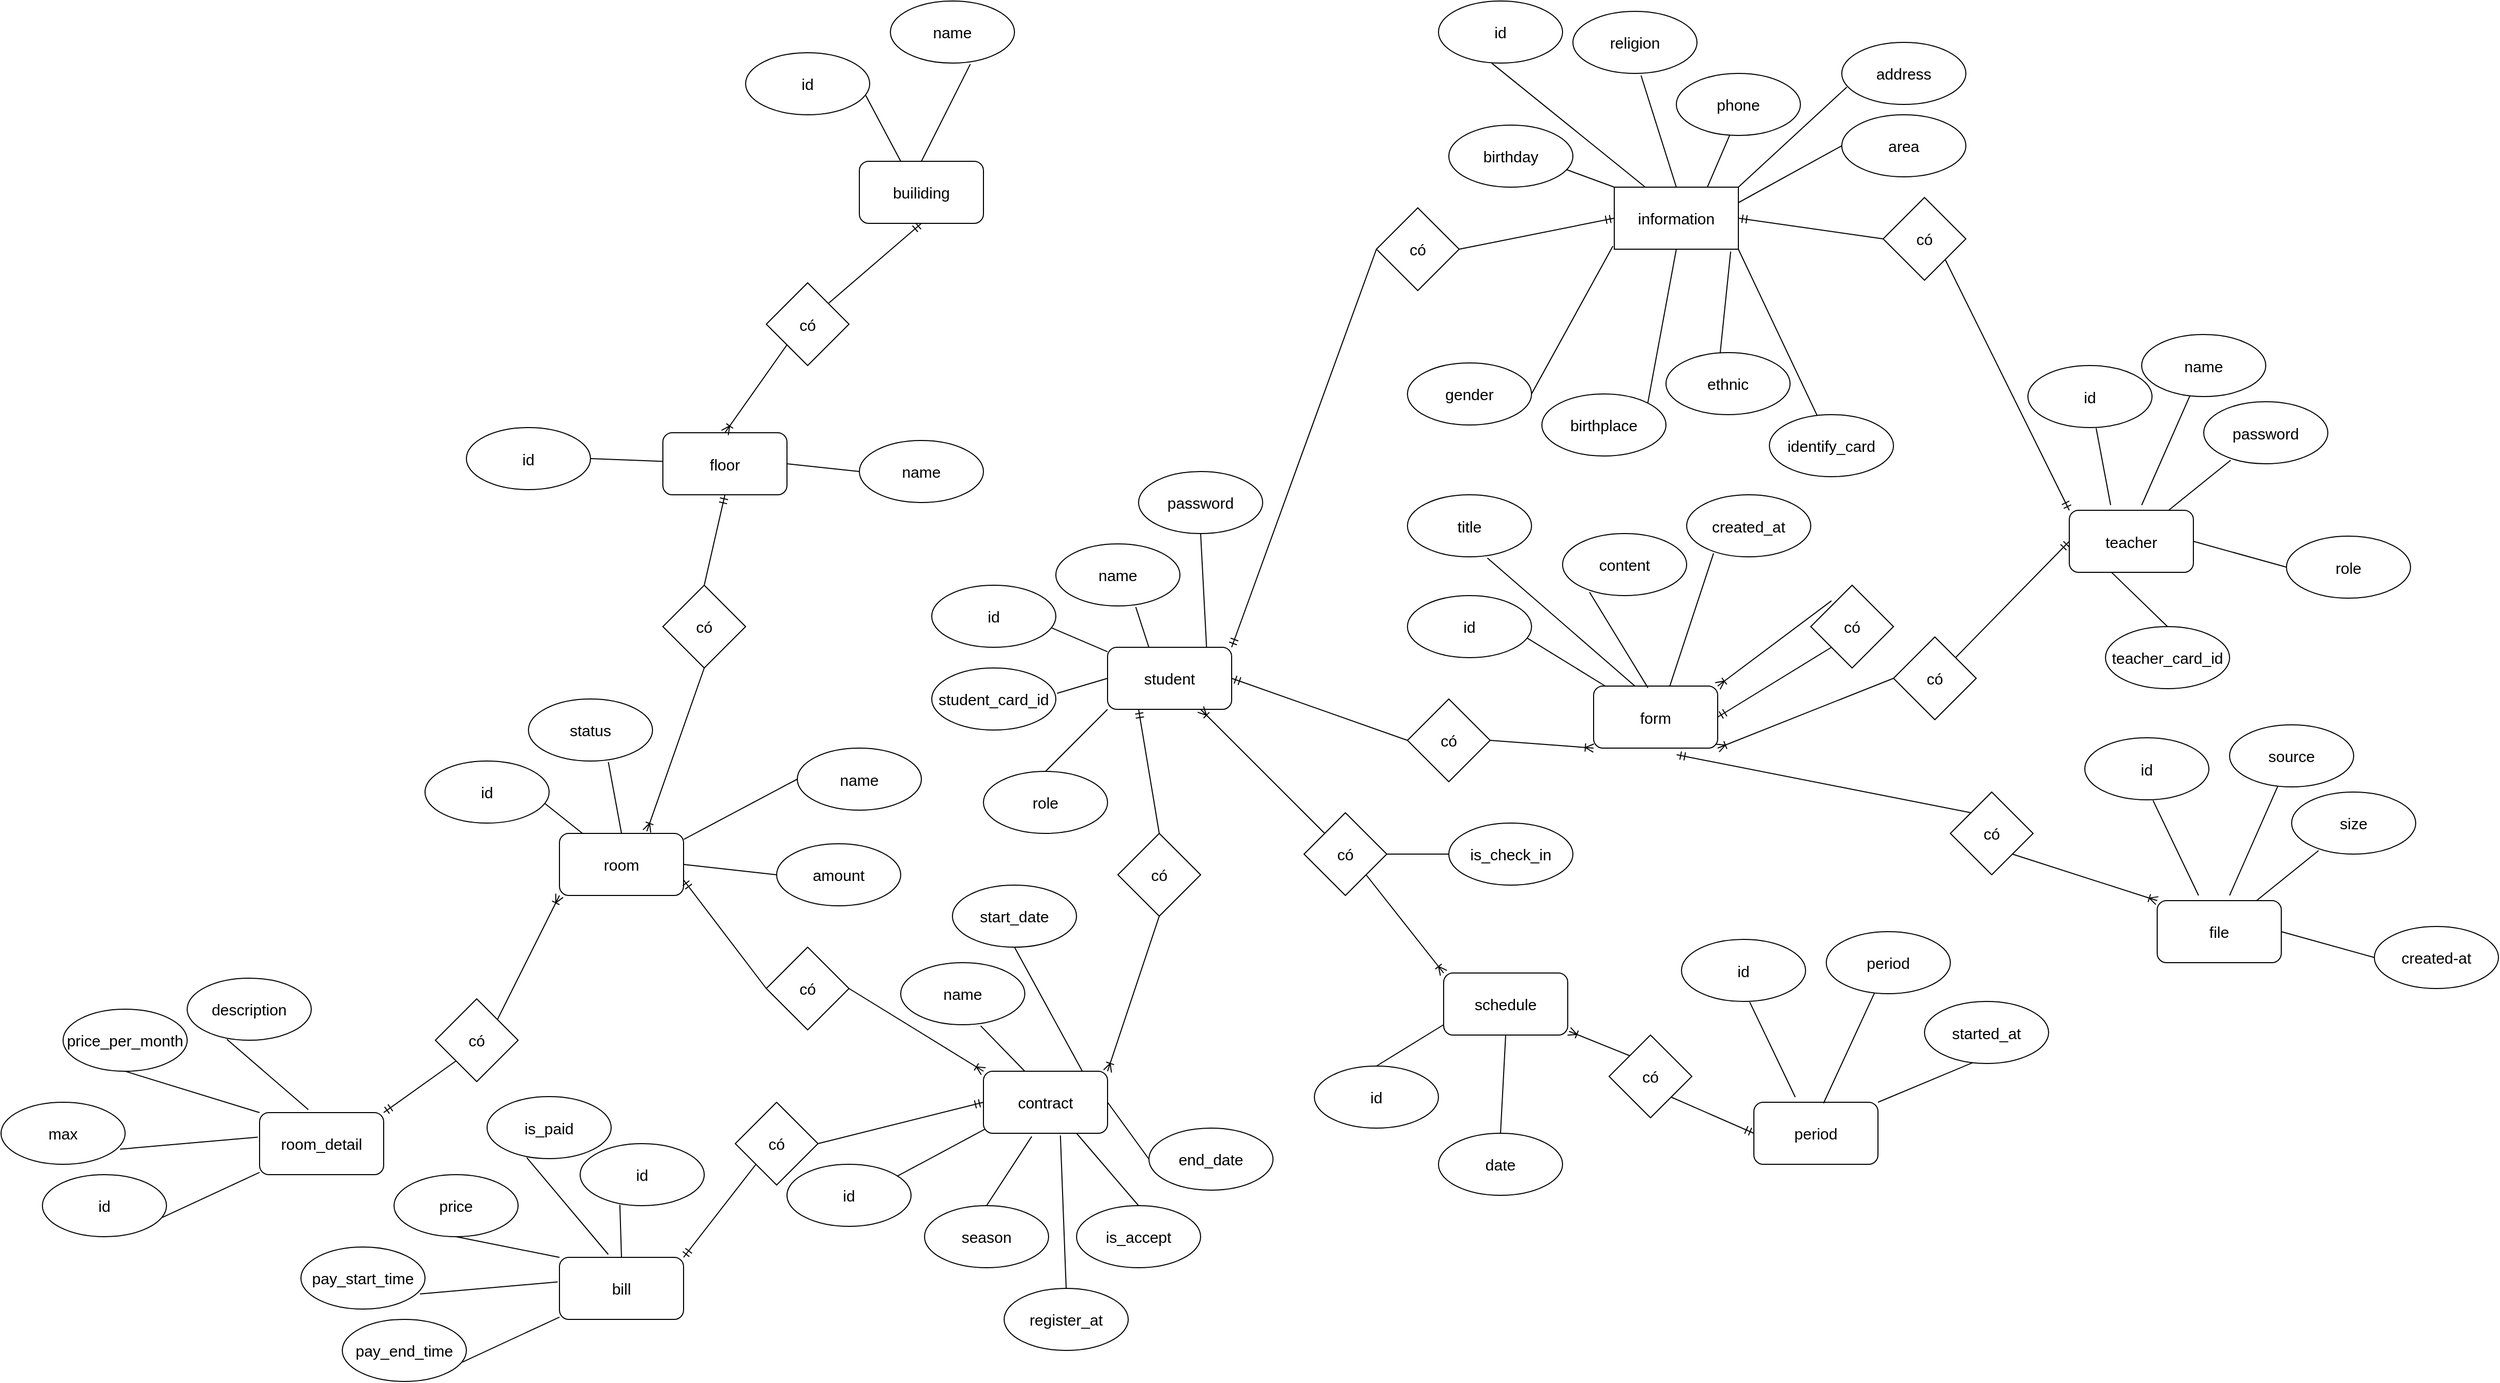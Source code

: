 <mxfile version="20.5.3" type="github">
  <diagram id="K4SE3sof4oe-6UEujn0E" name="Trang-1">
    <mxGraphModel dx="1865" dy="1786" grid="1" gridSize="10" guides="1" tooltips="1" connect="1" arrows="1" fold="1" page="1" pageScale="1" pageWidth="827" pageHeight="1169" math="0" shadow="0">
      <root>
        <mxCell id="0" />
        <mxCell id="1" parent="0" />
        <mxCell id="uzTgU-yGPW_uOpuA6TY6-1" value="student" style="rounded=1;whiteSpace=wrap;html=1;fontSize=15;" parent="1" vertex="1">
          <mxGeometry x="470" y="90" width="120" height="60" as="geometry" />
        </mxCell>
        <mxCell id="uzTgU-yGPW_uOpuA6TY6-2" value="id" style="ellipse;whiteSpace=wrap;html=1;fontSize=15;" parent="1" vertex="1">
          <mxGeometry x="300" y="30" width="120" height="60" as="geometry" />
        </mxCell>
        <mxCell id="uzTgU-yGPW_uOpuA6TY6-3" value="name" style="ellipse;whiteSpace=wrap;html=1;fontSize=15;" parent="1" vertex="1">
          <mxGeometry x="420" y="-10" width="120" height="60" as="geometry" />
        </mxCell>
        <mxCell id="uzTgU-yGPW_uOpuA6TY6-4" value="student_card_id" style="ellipse;whiteSpace=wrap;html=1;fontSize=15;" parent="1" vertex="1">
          <mxGeometry x="300" y="110" width="120" height="60" as="geometry" />
        </mxCell>
        <mxCell id="uzTgU-yGPW_uOpuA6TY6-6" value="password" style="ellipse;whiteSpace=wrap;html=1;fontSize=15;" parent="1" vertex="1">
          <mxGeometry x="500" y="-80" width="120" height="60" as="geometry" />
        </mxCell>
        <mxCell id="uzTgU-yGPW_uOpuA6TY6-8" value="role" style="ellipse;whiteSpace=wrap;html=1;fontSize=15;" parent="1" vertex="1">
          <mxGeometry x="350" y="210" width="120" height="60" as="geometry" />
        </mxCell>
        <mxCell id="uzTgU-yGPW_uOpuA6TY6-9" value="birthday" style="ellipse;whiteSpace=wrap;html=1;fontSize=15;" parent="1" vertex="1">
          <mxGeometry x="800" y="-415" width="120" height="60" as="geometry" />
        </mxCell>
        <mxCell id="uzTgU-yGPW_uOpuA6TY6-10" value="gender" style="ellipse;whiteSpace=wrap;html=1;fontSize=15;" parent="1" vertex="1">
          <mxGeometry x="760" y="-185" width="120" height="60" as="geometry" />
        </mxCell>
        <mxCell id="uzTgU-yGPW_uOpuA6TY6-11" value="ethnic" style="ellipse;whiteSpace=wrap;html=1;fontSize=15;" parent="1" vertex="1">
          <mxGeometry x="1010" y="-195" width="120" height="60" as="geometry" />
        </mxCell>
        <mxCell id="uzTgU-yGPW_uOpuA6TY6-12" value="religion" style="ellipse;whiteSpace=wrap;html=1;fontSize=15;" parent="1" vertex="1">
          <mxGeometry x="920" y="-525" width="120" height="60" as="geometry" />
        </mxCell>
        <mxCell id="uzTgU-yGPW_uOpuA6TY6-13" value="birthplace" style="ellipse;whiteSpace=wrap;html=1;fontSize=15;" parent="1" vertex="1">
          <mxGeometry x="890" y="-155" width="120" height="60" as="geometry" />
        </mxCell>
        <mxCell id="uzTgU-yGPW_uOpuA6TY6-14" value="phone" style="ellipse;whiteSpace=wrap;html=1;fontSize=15;" parent="1" vertex="1">
          <mxGeometry x="1020" y="-465" width="120" height="60" as="geometry" />
        </mxCell>
        <mxCell id="uzTgU-yGPW_uOpuA6TY6-15" value="identify_card" style="ellipse;whiteSpace=wrap;html=1;fontSize=15;" parent="1" vertex="1">
          <mxGeometry x="1110" y="-135" width="120" height="60" as="geometry" />
        </mxCell>
        <mxCell id="uzTgU-yGPW_uOpuA6TY6-16" value="address" style="ellipse;whiteSpace=wrap;html=1;fontSize=15;" parent="1" vertex="1">
          <mxGeometry x="1180" y="-495" width="120" height="60" as="geometry" />
        </mxCell>
        <mxCell id="uzTgU-yGPW_uOpuA6TY6-17" value="area" style="ellipse;whiteSpace=wrap;html=1;fontSize=15;" parent="1" vertex="1">
          <mxGeometry x="1180" y="-425" width="120" height="60" as="geometry" />
        </mxCell>
        <mxCell id="uzTgU-yGPW_uOpuA6TY6-18" value="information" style="whiteSpace=wrap;html=1;fontSize=15;" parent="1" vertex="1">
          <mxGeometry x="960" y="-355" width="120" height="60" as="geometry" />
        </mxCell>
        <mxCell id="uzTgU-yGPW_uOpuA6TY6-19" value="" style="endArrow=none;html=1;rounded=0;fontSize=15;exitX=0;exitY=0;exitDx=0;exitDy=0;entryX=0.948;entryY=0.717;entryDx=0;entryDy=0;entryPerimeter=0;" parent="1" source="uzTgU-yGPW_uOpuA6TY6-18" target="uzTgU-yGPW_uOpuA6TY6-9" edge="1">
          <mxGeometry width="50" height="50" relative="1" as="geometry">
            <mxPoint x="830" y="-385" as="sourcePoint" />
            <mxPoint x="880" y="-435" as="targetPoint" />
          </mxGeometry>
        </mxCell>
        <mxCell id="uzTgU-yGPW_uOpuA6TY6-25" value="" style="endArrow=none;html=1;rounded=0;fontSize=15;entryX=0.549;entryY=1.033;entryDx=0;entryDy=0;entryPerimeter=0;exitX=0.5;exitY=0;exitDx=0;exitDy=0;" parent="1" source="uzTgU-yGPW_uOpuA6TY6-18" target="uzTgU-yGPW_uOpuA6TY6-12" edge="1">
          <mxGeometry width="50" height="50" relative="1" as="geometry">
            <mxPoint x="1040" y="-335" as="sourcePoint" />
            <mxPoint x="1090" y="-385" as="targetPoint" />
          </mxGeometry>
        </mxCell>
        <mxCell id="uzTgU-yGPW_uOpuA6TY6-26" value="" style="endArrow=none;html=1;rounded=0;fontSize=15;entryX=0.429;entryY=1.001;entryDx=0;entryDy=0;entryPerimeter=0;exitX=0.75;exitY=0;exitDx=0;exitDy=0;" parent="1" source="uzTgU-yGPW_uOpuA6TY6-18" target="uzTgU-yGPW_uOpuA6TY6-14" edge="1">
          <mxGeometry width="50" height="50" relative="1" as="geometry">
            <mxPoint x="1000" y="-335" as="sourcePoint" />
            <mxPoint x="985.88" y="-433.02" as="targetPoint" />
          </mxGeometry>
        </mxCell>
        <mxCell id="uzTgU-yGPW_uOpuA6TY6-27" value="" style="endArrow=none;html=1;rounded=0;fontSize=15;entryX=0.041;entryY=0.72;entryDx=0;entryDy=0;entryPerimeter=0;exitX=1;exitY=0;exitDx=0;exitDy=0;" parent="1" source="uzTgU-yGPW_uOpuA6TY6-18" target="uzTgU-yGPW_uOpuA6TY6-16" edge="1">
          <mxGeometry width="50" height="50" relative="1" as="geometry">
            <mxPoint x="1010" y="-325" as="sourcePoint" />
            <mxPoint x="995.88" y="-423.02" as="targetPoint" />
          </mxGeometry>
        </mxCell>
        <mxCell id="uzTgU-yGPW_uOpuA6TY6-28" value="" style="endArrow=none;html=1;rounded=0;fontSize=15;entryX=0;entryY=0.5;entryDx=0;entryDy=0;exitX=1;exitY=0.25;exitDx=0;exitDy=0;" parent="1" source="uzTgU-yGPW_uOpuA6TY6-18" target="uzTgU-yGPW_uOpuA6TY6-17" edge="1">
          <mxGeometry width="50" height="50" relative="1" as="geometry">
            <mxPoint x="1020" y="-315" as="sourcePoint" />
            <mxPoint x="1005.88" y="-413.02" as="targetPoint" />
          </mxGeometry>
        </mxCell>
        <mxCell id="uzTgU-yGPW_uOpuA6TY6-29" value="" style="endArrow=none;html=1;rounded=0;fontSize=15;exitX=1;exitY=1;exitDx=0;exitDy=0;" parent="1" source="uzTgU-yGPW_uOpuA6TY6-18" target="uzTgU-yGPW_uOpuA6TY6-15" edge="1">
          <mxGeometry width="50" height="50" relative="1" as="geometry">
            <mxPoint x="1030" y="-305" as="sourcePoint" />
            <mxPoint x="1015.88" y="-403.02" as="targetPoint" />
          </mxGeometry>
        </mxCell>
        <mxCell id="uzTgU-yGPW_uOpuA6TY6-30" value="" style="endArrow=none;html=1;rounded=0;fontSize=15;entryX=0.437;entryY=0.002;entryDx=0;entryDy=0;entryPerimeter=0;exitX=0.938;exitY=1.039;exitDx=0;exitDy=0;exitPerimeter=0;" parent="1" source="uzTgU-yGPW_uOpuA6TY6-18" target="uzTgU-yGPW_uOpuA6TY6-11" edge="1">
          <mxGeometry width="50" height="50" relative="1" as="geometry">
            <mxPoint x="1040" y="-295" as="sourcePoint" />
            <mxPoint x="1025.88" y="-393.02" as="targetPoint" />
          </mxGeometry>
        </mxCell>
        <mxCell id="uzTgU-yGPW_uOpuA6TY6-31" value="" style="endArrow=none;html=1;rounded=0;fontSize=15;entryX=1;entryY=0;entryDx=0;entryDy=0;exitX=0.5;exitY=1;exitDx=0;exitDy=0;" parent="1" source="uzTgU-yGPW_uOpuA6TY6-18" target="uzTgU-yGPW_uOpuA6TY6-13" edge="1">
          <mxGeometry width="50" height="50" relative="1" as="geometry">
            <mxPoint x="1050" y="-285" as="sourcePoint" />
            <mxPoint x="1035.88" y="-383.02" as="targetPoint" />
          </mxGeometry>
        </mxCell>
        <mxCell id="uzTgU-yGPW_uOpuA6TY6-32" value="" style="endArrow=none;html=1;rounded=0;fontSize=15;entryX=1;entryY=0.5;entryDx=0;entryDy=0;exitX=-0.011;exitY=0.95;exitDx=0;exitDy=0;exitPerimeter=0;" parent="1" source="uzTgU-yGPW_uOpuA6TY6-18" target="uzTgU-yGPW_uOpuA6TY6-10" edge="1">
          <mxGeometry width="50" height="50" relative="1" as="geometry">
            <mxPoint x="1060" y="-275" as="sourcePoint" />
            <mxPoint x="1045.88" y="-373.02" as="targetPoint" />
          </mxGeometry>
        </mxCell>
        <mxCell id="uzTgU-yGPW_uOpuA6TY6-33" value="" style="endArrow=none;html=1;rounded=0;fontSize=15;exitX=0;exitY=1;exitDx=0;exitDy=0;entryX=0.5;entryY=0;entryDx=0;entryDy=0;" parent="1" source="uzTgU-yGPW_uOpuA6TY6-1" target="uzTgU-yGPW_uOpuA6TY6-8" edge="1">
          <mxGeometry width="50" height="50" relative="1" as="geometry">
            <mxPoint x="620" y="70" as="sourcePoint" />
            <mxPoint x="670" y="20" as="targetPoint" />
          </mxGeometry>
        </mxCell>
        <mxCell id="uzTgU-yGPW_uOpuA6TY6-34" value="" style="endArrow=none;html=1;rounded=0;fontSize=15;exitX=0.798;exitY=0.004;exitDx=0;exitDy=0;exitPerimeter=0;entryX=0.5;entryY=1;entryDx=0;entryDy=0;" parent="1" source="uzTgU-yGPW_uOpuA6TY6-1" target="uzTgU-yGPW_uOpuA6TY6-6" edge="1">
          <mxGeometry width="50" height="50" relative="1" as="geometry">
            <mxPoint x="690" y="160" as="sourcePoint" />
            <mxPoint x="750" y="170" as="targetPoint" />
          </mxGeometry>
        </mxCell>
        <mxCell id="uzTgU-yGPW_uOpuA6TY6-35" value="" style="endArrow=none;html=1;rounded=0;fontSize=15;exitX=0.333;exitY=0;exitDx=0;exitDy=0;exitPerimeter=0;entryX=0.644;entryY=1.018;entryDx=0;entryDy=0;entryPerimeter=0;" parent="1" source="uzTgU-yGPW_uOpuA6TY6-1" target="uzTgU-yGPW_uOpuA6TY6-3" edge="1">
          <mxGeometry width="50" height="50" relative="1" as="geometry">
            <mxPoint x="575.76" y="100.24" as="sourcePoint" />
            <mxPoint x="606.04" y="66.58" as="targetPoint" />
          </mxGeometry>
        </mxCell>
        <mxCell id="uzTgU-yGPW_uOpuA6TY6-36" value="" style="endArrow=none;html=1;rounded=0;fontSize=15;entryX=0.968;entryY=0.688;entryDx=0;entryDy=0;entryPerimeter=0;" parent="1" source="uzTgU-yGPW_uOpuA6TY6-1" target="uzTgU-yGPW_uOpuA6TY6-2" edge="1">
          <mxGeometry width="50" height="50" relative="1" as="geometry">
            <mxPoint x="585.76" y="110.24" as="sourcePoint" />
            <mxPoint x="616.04" y="76.58" as="targetPoint" />
          </mxGeometry>
        </mxCell>
        <mxCell id="uzTgU-yGPW_uOpuA6TY6-37" value="" style="endArrow=none;html=1;rounded=0;fontSize=15;exitX=0;exitY=0.5;exitDx=0;exitDy=0;entryX=1.01;entryY=0.409;entryDx=0;entryDy=0;entryPerimeter=0;" parent="1" source="uzTgU-yGPW_uOpuA6TY6-1" target="uzTgU-yGPW_uOpuA6TY6-4" edge="1">
          <mxGeometry width="50" height="50" relative="1" as="geometry">
            <mxPoint x="595.76" y="120.24" as="sourcePoint" />
            <mxPoint x="626.04" y="86.58" as="targetPoint" />
          </mxGeometry>
        </mxCell>
        <mxCell id="uzTgU-yGPW_uOpuA6TY6-50" value="teacher" style="rounded=1;whiteSpace=wrap;html=1;fontSize=15;" parent="1" vertex="1">
          <mxGeometry x="1400" y="-42.5" width="120" height="60" as="geometry" />
        </mxCell>
        <mxCell id="uzTgU-yGPW_uOpuA6TY6-51" value="id" style="ellipse;whiteSpace=wrap;html=1;fontSize=15;" parent="1" vertex="1">
          <mxGeometry x="1360" y="-182.5" width="120" height="60" as="geometry" />
        </mxCell>
        <mxCell id="uzTgU-yGPW_uOpuA6TY6-52" value="name" style="ellipse;whiteSpace=wrap;html=1;fontSize=15;" parent="1" vertex="1">
          <mxGeometry x="1470" y="-212.5" width="120" height="60" as="geometry" />
        </mxCell>
        <mxCell id="uzTgU-yGPW_uOpuA6TY6-53" value="teacher_card_id" style="ellipse;whiteSpace=wrap;html=1;fontSize=15;" parent="1" vertex="1">
          <mxGeometry x="1435" y="70" width="120" height="60" as="geometry" />
        </mxCell>
        <mxCell id="uzTgU-yGPW_uOpuA6TY6-54" value="password" style="ellipse;whiteSpace=wrap;html=1;fontSize=15;" parent="1" vertex="1">
          <mxGeometry x="1530" y="-147.5" width="120" height="60" as="geometry" />
        </mxCell>
        <mxCell id="uzTgU-yGPW_uOpuA6TY6-55" value="role" style="ellipse;whiteSpace=wrap;html=1;fontSize=15;" parent="1" vertex="1">
          <mxGeometry x="1610" y="-17.5" width="120" height="60" as="geometry" />
        </mxCell>
        <mxCell id="uzTgU-yGPW_uOpuA6TY6-56" value="" style="endArrow=none;html=1;rounded=0;fontSize=15;exitX=1;exitY=0.5;exitDx=0;exitDy=0;entryX=0;entryY=0.5;entryDx=0;entryDy=0;" parent="1" source="uzTgU-yGPW_uOpuA6TY6-50" target="uzTgU-yGPW_uOpuA6TY6-55" edge="1">
          <mxGeometry width="50" height="50" relative="1" as="geometry">
            <mxPoint x="1550" y="-62.5" as="sourcePoint" />
            <mxPoint x="1600" y="-112.5" as="targetPoint" />
          </mxGeometry>
        </mxCell>
        <mxCell id="uzTgU-yGPW_uOpuA6TY6-57" value="" style="endArrow=none;html=1;rounded=0;fontSize=15;exitX=0.798;exitY=0.004;exitDx=0;exitDy=0;exitPerimeter=0;entryX=0.217;entryY=0.943;entryDx=0;entryDy=0;entryPerimeter=0;" parent="1" source="uzTgU-yGPW_uOpuA6TY6-50" target="uzTgU-yGPW_uOpuA6TY6-54" edge="1">
          <mxGeometry width="50" height="50" relative="1" as="geometry">
            <mxPoint x="1620" y="27.5" as="sourcePoint" />
            <mxPoint x="1680" y="37.5" as="targetPoint" />
          </mxGeometry>
        </mxCell>
        <mxCell id="uzTgU-yGPW_uOpuA6TY6-58" value="" style="endArrow=none;html=1;rounded=0;fontSize=15;entryX=0.389;entryY=0.986;entryDx=0;entryDy=0;entryPerimeter=0;" parent="1" target="uzTgU-yGPW_uOpuA6TY6-52" edge="1">
          <mxGeometry width="50" height="50" relative="1" as="geometry">
            <mxPoint x="1470" y="-47.5" as="sourcePoint" />
            <mxPoint x="1536.04" y="-65.92" as="targetPoint" />
          </mxGeometry>
        </mxCell>
        <mxCell id="uzTgU-yGPW_uOpuA6TY6-59" value="" style="endArrow=none;html=1;rounded=0;fontSize=15;entryX=0.55;entryY=1.012;entryDx=0;entryDy=0;entryPerimeter=0;" parent="1" target="uzTgU-yGPW_uOpuA6TY6-51" edge="1">
          <mxGeometry width="50" height="50" relative="1" as="geometry">
            <mxPoint x="1440" y="-47.5" as="sourcePoint" />
            <mxPoint x="1546.04" y="-55.92" as="targetPoint" />
          </mxGeometry>
        </mxCell>
        <mxCell id="uzTgU-yGPW_uOpuA6TY6-60" value="" style="endArrow=none;html=1;rounded=0;fontSize=15;exitX=0.342;exitY=1.003;exitDx=0;exitDy=0;entryX=0.5;entryY=0;entryDx=0;entryDy=0;exitPerimeter=0;" parent="1" source="uzTgU-yGPW_uOpuA6TY6-50" target="uzTgU-yGPW_uOpuA6TY6-53" edge="1">
          <mxGeometry width="50" height="50" relative="1" as="geometry">
            <mxPoint x="1525.76" y="-12.26" as="sourcePoint" />
            <mxPoint x="1556.04" y="-45.92" as="targetPoint" />
          </mxGeometry>
        </mxCell>
        <mxCell id="uzTgU-yGPW_uOpuA6TY6-62" value="có" style="rhombus;whiteSpace=wrap;html=1;fontSize=15;" parent="1" vertex="1">
          <mxGeometry x="730" y="-335" width="80" height="80" as="geometry" />
        </mxCell>
        <mxCell id="uzTgU-yGPW_uOpuA6TY6-65" value="" style="endArrow=ERmandOne;html=1;rounded=0;fontSize=15;entryX=1;entryY=0;entryDx=0;entryDy=0;exitX=0;exitY=0.5;exitDx=0;exitDy=0;endFill=0;" parent="1" source="uzTgU-yGPW_uOpuA6TY6-62" target="uzTgU-yGPW_uOpuA6TY6-1" edge="1">
          <mxGeometry width="50" height="50" relative="1" as="geometry">
            <mxPoint x="780" y="100" as="sourcePoint" />
            <mxPoint x="830" y="50" as="targetPoint" />
          </mxGeometry>
        </mxCell>
        <mxCell id="uzTgU-yGPW_uOpuA6TY6-68" value="" style="endArrow=ERmandOne;html=1;rounded=0;fontSize=15;entryX=0;entryY=0.5;entryDx=0;entryDy=0;endFill=0;" parent="1" target="uzTgU-yGPW_uOpuA6TY6-18" edge="1">
          <mxGeometry width="50" height="50" relative="1" as="geometry">
            <mxPoint x="810" y="-295" as="sourcePoint" />
            <mxPoint x="620" y="-260" as="targetPoint" />
          </mxGeometry>
        </mxCell>
        <mxCell id="uzTgU-yGPW_uOpuA6TY6-69" value="có" style="rhombus;whiteSpace=wrap;html=1;fontSize=15;" parent="1" vertex="1">
          <mxGeometry x="1220" y="-345" width="80" height="80" as="geometry" />
        </mxCell>
        <mxCell id="uzTgU-yGPW_uOpuA6TY6-70" value="" style="endArrow=ERmandOne;html=1;rounded=0;fontSize=15;entryX=1;entryY=0.5;entryDx=0;entryDy=0;exitX=0;exitY=0.5;exitDx=0;exitDy=0;endFill=0;" parent="1" source="uzTgU-yGPW_uOpuA6TY6-69" target="uzTgU-yGPW_uOpuA6TY6-18" edge="1">
          <mxGeometry width="50" height="50" relative="1" as="geometry">
            <mxPoint x="820" y="-285" as="sourcePoint" />
            <mxPoint x="970" y="-315" as="targetPoint" />
          </mxGeometry>
        </mxCell>
        <mxCell id="uzTgU-yGPW_uOpuA6TY6-71" value="" style="endArrow=ERmandOne;html=1;rounded=0;fontSize=15;entryX=0;entryY=0;entryDx=0;entryDy=0;exitX=1;exitY=1;exitDx=0;exitDy=0;endFill=0;" parent="1" source="uzTgU-yGPW_uOpuA6TY6-69" target="uzTgU-yGPW_uOpuA6TY6-50" edge="1">
          <mxGeometry width="50" height="50" relative="1" as="geometry">
            <mxPoint x="1210" y="-302.5" as="sourcePoint" />
            <mxPoint x="980" y="92.5" as="targetPoint" />
          </mxGeometry>
        </mxCell>
        <mxCell id="uzTgU-yGPW_uOpuA6TY6-72" value="contract" style="rounded=1;whiteSpace=wrap;html=1;fontSize=15;" parent="1" vertex="1">
          <mxGeometry x="350" y="500" width="120" height="60" as="geometry" />
        </mxCell>
        <mxCell id="uzTgU-yGPW_uOpuA6TY6-73" value="id" style="ellipse;whiteSpace=wrap;html=1;fontSize=15;" parent="1" vertex="1">
          <mxGeometry x="160" y="590" width="120" height="60" as="geometry" />
        </mxCell>
        <mxCell id="uzTgU-yGPW_uOpuA6TY6-74" value="name" style="ellipse;whiteSpace=wrap;html=1;fontSize=15;" parent="1" vertex="1">
          <mxGeometry x="270" y="395" width="120" height="60" as="geometry" />
        </mxCell>
        <mxCell id="uzTgU-yGPW_uOpuA6TY6-76" value="start_date" style="ellipse;whiteSpace=wrap;html=1;fontSize=15;" parent="1" vertex="1">
          <mxGeometry x="320" y="320" width="120" height="60" as="geometry" />
        </mxCell>
        <mxCell id="uzTgU-yGPW_uOpuA6TY6-77" value="end_date" style="ellipse;whiteSpace=wrap;html=1;fontSize=15;" parent="1" vertex="1">
          <mxGeometry x="510" y="555" width="120" height="60" as="geometry" />
        </mxCell>
        <mxCell id="uzTgU-yGPW_uOpuA6TY6-78" value="" style="endArrow=none;html=1;rounded=0;fontSize=15;exitX=1;exitY=0.5;exitDx=0;exitDy=0;entryX=0;entryY=0.5;entryDx=0;entryDy=0;" parent="1" source="uzTgU-yGPW_uOpuA6TY6-72" target="uzTgU-yGPW_uOpuA6TY6-77" edge="1">
          <mxGeometry width="50" height="50" relative="1" as="geometry">
            <mxPoint x="500" y="480" as="sourcePoint" />
            <mxPoint x="550" y="430" as="targetPoint" />
          </mxGeometry>
        </mxCell>
        <mxCell id="uzTgU-yGPW_uOpuA6TY6-79" value="" style="endArrow=none;html=1;rounded=0;fontSize=15;exitX=0.798;exitY=0.004;exitDx=0;exitDy=0;exitPerimeter=0;entryX=0.5;entryY=1;entryDx=0;entryDy=0;" parent="1" source="uzTgU-yGPW_uOpuA6TY6-72" target="uzTgU-yGPW_uOpuA6TY6-76" edge="1">
          <mxGeometry width="50" height="50" relative="1" as="geometry">
            <mxPoint x="570" y="570" as="sourcePoint" />
            <mxPoint x="630" y="580" as="targetPoint" />
          </mxGeometry>
        </mxCell>
        <mxCell id="uzTgU-yGPW_uOpuA6TY6-80" value="" style="endArrow=none;html=1;rounded=0;fontSize=15;exitX=0.333;exitY=0;exitDx=0;exitDy=0;exitPerimeter=0;entryX=0.644;entryY=1.018;entryDx=0;entryDy=0;entryPerimeter=0;" parent="1" source="uzTgU-yGPW_uOpuA6TY6-72" target="uzTgU-yGPW_uOpuA6TY6-74" edge="1">
          <mxGeometry width="50" height="50" relative="1" as="geometry">
            <mxPoint x="455.76" y="510.24" as="sourcePoint" />
            <mxPoint x="486.04" y="476.58" as="targetPoint" />
          </mxGeometry>
        </mxCell>
        <mxCell id="uzTgU-yGPW_uOpuA6TY6-81" value="" style="endArrow=none;html=1;rounded=0;fontSize=15;entryX=0.887;entryY=0.193;entryDx=0;entryDy=0;entryPerimeter=0;exitX=0.009;exitY=0.936;exitDx=0;exitDy=0;exitPerimeter=0;" parent="1" source="uzTgU-yGPW_uOpuA6TY6-72" target="uzTgU-yGPW_uOpuA6TY6-73" edge="1">
          <mxGeometry width="50" height="50" relative="1" as="geometry">
            <mxPoint x="465.76" y="520.24" as="sourcePoint" />
            <mxPoint x="496.04" y="486.58" as="targetPoint" />
          </mxGeometry>
        </mxCell>
        <mxCell id="uzTgU-yGPW_uOpuA6TY6-84" value="id" style="ellipse;whiteSpace=wrap;html=1;fontSize=15;" parent="1" vertex="1">
          <mxGeometry x="790" y="-535" width="120" height="60" as="geometry" />
        </mxCell>
        <mxCell id="uzTgU-yGPW_uOpuA6TY6-85" value="" style="endArrow=none;html=1;rounded=0;fontSize=15;entryX=0.429;entryY=1.001;entryDx=0;entryDy=0;entryPerimeter=0;exitX=0.25;exitY=0;exitDx=0;exitDy=0;" parent="1" source="uzTgU-yGPW_uOpuA6TY6-18" target="uzTgU-yGPW_uOpuA6TY6-84" edge="1">
          <mxGeometry width="50" height="50" relative="1" as="geometry">
            <mxPoint x="1030" y="-210" as="sourcePoint" />
            <mxPoint x="965.88" y="-288.02" as="targetPoint" />
          </mxGeometry>
        </mxCell>
        <mxCell id="uzTgU-yGPW_uOpuA6TY6-86" value="season" style="ellipse;whiteSpace=wrap;html=1;fontSize=15;" parent="1" vertex="1">
          <mxGeometry x="293" y="630" width="120" height="60" as="geometry" />
        </mxCell>
        <mxCell id="uzTgU-yGPW_uOpuA6TY6-87" value="" style="endArrow=none;html=1;rounded=0;fontSize=15;exitX=0.389;exitY=1.051;exitDx=0;exitDy=0;entryX=0.5;entryY=0;entryDx=0;entryDy=0;exitPerimeter=0;" parent="1" source="uzTgU-yGPW_uOpuA6TY6-72" target="uzTgU-yGPW_uOpuA6TY6-86" edge="1">
          <mxGeometry width="50" height="50" relative="1" as="geometry">
            <mxPoint x="250" y="730" as="sourcePoint" />
            <mxPoint x="330" y="630" as="targetPoint" />
          </mxGeometry>
        </mxCell>
        <mxCell id="uzTgU-yGPW_uOpuA6TY6-90" value="is_accept" style="ellipse;whiteSpace=wrap;html=1;fontSize=15;" parent="1" vertex="1">
          <mxGeometry x="440" y="630" width="120" height="60" as="geometry" />
        </mxCell>
        <mxCell id="uzTgU-yGPW_uOpuA6TY6-91" value="" style="endArrow=none;html=1;rounded=0;fontSize=15;exitX=0.75;exitY=1;exitDx=0;exitDy=0;entryX=0.5;entryY=0;entryDx=0;entryDy=0;" parent="1" source="uzTgU-yGPW_uOpuA6TY6-72" target="uzTgU-yGPW_uOpuA6TY6-90" edge="1">
          <mxGeometry width="50" height="50" relative="1" as="geometry">
            <mxPoint x="460" y="585" as="sourcePoint" />
            <mxPoint x="440" y="655" as="targetPoint" />
          </mxGeometry>
        </mxCell>
        <mxCell id="uzTgU-yGPW_uOpuA6TY6-92" value="room" style="rounded=1;whiteSpace=wrap;html=1;fontSize=15;" parent="1" vertex="1">
          <mxGeometry x="-60" y="270" width="120" height="60" as="geometry" />
        </mxCell>
        <mxCell id="uzTgU-yGPW_uOpuA6TY6-93" value="id" style="ellipse;whiteSpace=wrap;html=1;fontSize=15;" parent="1" vertex="1">
          <mxGeometry x="-190" y="200" width="120" height="60" as="geometry" />
        </mxCell>
        <mxCell id="uzTgU-yGPW_uOpuA6TY6-94" value="status" style="ellipse;whiteSpace=wrap;html=1;fontSize=15;" parent="1" vertex="1">
          <mxGeometry x="-90" y="140" width="120" height="60" as="geometry" />
        </mxCell>
        <mxCell id="uzTgU-yGPW_uOpuA6TY6-96" value="name" style="ellipse;whiteSpace=wrap;html=1;fontSize=15;" parent="1" vertex="1">
          <mxGeometry x="170" y="187.5" width="120" height="60" as="geometry" />
        </mxCell>
        <mxCell id="uzTgU-yGPW_uOpuA6TY6-97" value="amount" style="ellipse;whiteSpace=wrap;html=1;fontSize=15;" parent="1" vertex="1">
          <mxGeometry x="150" y="280" width="120" height="60" as="geometry" />
        </mxCell>
        <mxCell id="uzTgU-yGPW_uOpuA6TY6-98" value="" style="endArrow=none;html=1;rounded=0;fontSize=15;exitX=1;exitY=0.5;exitDx=0;exitDy=0;entryX=0;entryY=0.5;entryDx=0;entryDy=0;" parent="1" source="uzTgU-yGPW_uOpuA6TY6-92" target="uzTgU-yGPW_uOpuA6TY6-97" edge="1">
          <mxGeometry width="50" height="50" relative="1" as="geometry">
            <mxPoint x="90" y="250" as="sourcePoint" />
            <mxPoint x="140" y="200" as="targetPoint" />
          </mxGeometry>
        </mxCell>
        <mxCell id="uzTgU-yGPW_uOpuA6TY6-99" value="" style="endArrow=none;html=1;rounded=0;fontSize=15;exitX=1.003;exitY=0.094;exitDx=0;exitDy=0;exitPerimeter=0;entryX=0;entryY=0.5;entryDx=0;entryDy=0;" parent="1" source="uzTgU-yGPW_uOpuA6TY6-92" target="uzTgU-yGPW_uOpuA6TY6-96" edge="1">
          <mxGeometry width="50" height="50" relative="1" as="geometry">
            <mxPoint x="160" y="340" as="sourcePoint" />
            <mxPoint x="220" y="350" as="targetPoint" />
          </mxGeometry>
        </mxCell>
        <mxCell id="uzTgU-yGPW_uOpuA6TY6-100" value="" style="endArrow=none;html=1;rounded=0;fontSize=15;exitX=0.5;exitY=0;exitDx=0;exitDy=0;entryX=0.644;entryY=1.018;entryDx=0;entryDy=0;entryPerimeter=0;" parent="1" source="uzTgU-yGPW_uOpuA6TY6-92" target="uzTgU-yGPW_uOpuA6TY6-94" edge="1">
          <mxGeometry width="50" height="50" relative="1" as="geometry">
            <mxPoint x="45.76" y="280.24" as="sourcePoint" />
            <mxPoint x="76.04" y="246.58" as="targetPoint" />
          </mxGeometry>
        </mxCell>
        <mxCell id="uzTgU-yGPW_uOpuA6TY6-101" value="" style="endArrow=none;html=1;rounded=0;fontSize=15;entryX=0.968;entryY=0.688;entryDx=0;entryDy=0;entryPerimeter=0;" parent="1" source="uzTgU-yGPW_uOpuA6TY6-92" target="uzTgU-yGPW_uOpuA6TY6-93" edge="1">
          <mxGeometry width="50" height="50" relative="1" as="geometry">
            <mxPoint x="55.76" y="290.24" as="sourcePoint" />
            <mxPoint x="86.04" y="256.58" as="targetPoint" />
          </mxGeometry>
        </mxCell>
        <mxCell id="uzTgU-yGPW_uOpuA6TY6-103" value="" style="endArrow=ERmandOne;html=1;rounded=0;fontSize=15;entryX=1;entryY=0.75;entryDx=0;entryDy=0;exitX=0;exitY=0.5;exitDx=0;exitDy=0;endFill=0;fontStyle=1" parent="1" source="uzTgU-yGPW_uOpuA6TY6-143" target="uzTgU-yGPW_uOpuA6TY6-92" edge="1">
          <mxGeometry width="50" height="50" relative="1" as="geometry">
            <mxPoint x="180" y="290" as="sourcePoint" />
            <mxPoint x="300" y="230" as="targetPoint" />
          </mxGeometry>
        </mxCell>
        <mxCell id="uzTgU-yGPW_uOpuA6TY6-108" value="room_detail" style="rounded=1;whiteSpace=wrap;html=1;fontSize=15;" parent="1" vertex="1">
          <mxGeometry x="-350" y="540" width="120" height="60" as="geometry" />
        </mxCell>
        <mxCell id="uzTgU-yGPW_uOpuA6TY6-109" value="id" style="ellipse;whiteSpace=wrap;html=1;fontSize=15;" parent="1" vertex="1">
          <mxGeometry x="-560" y="600" width="120" height="60" as="geometry" />
        </mxCell>
        <mxCell id="uzTgU-yGPW_uOpuA6TY6-110" value="max" style="ellipse;whiteSpace=wrap;html=1;fontSize=15;" parent="1" vertex="1">
          <mxGeometry x="-600" y="530" width="120" height="60" as="geometry" />
        </mxCell>
        <mxCell id="uzTgU-yGPW_uOpuA6TY6-111" value="price_per_month" style="ellipse;whiteSpace=wrap;html=1;fontSize=15;" parent="1" vertex="1">
          <mxGeometry x="-540" y="440" width="120" height="60" as="geometry" />
        </mxCell>
        <mxCell id="uzTgU-yGPW_uOpuA6TY6-112" value="description" style="ellipse;whiteSpace=wrap;html=1;fontSize=15;" parent="1" vertex="1">
          <mxGeometry x="-420" y="410" width="120" height="60" as="geometry" />
        </mxCell>
        <mxCell id="uzTgU-yGPW_uOpuA6TY6-113" value="" style="endArrow=none;html=1;rounded=0;fontSize=15;exitX=0.393;exitY=-0.048;exitDx=0;exitDy=0;entryX=0.32;entryY=0.985;entryDx=0;entryDy=0;exitPerimeter=0;entryPerimeter=0;" parent="1" source="uzTgU-yGPW_uOpuA6TY6-108" target="uzTgU-yGPW_uOpuA6TY6-112" edge="1">
          <mxGeometry width="50" height="50" relative="1" as="geometry">
            <mxPoint x="-200" y="520" as="sourcePoint" />
            <mxPoint x="-150" y="470" as="targetPoint" />
          </mxGeometry>
        </mxCell>
        <mxCell id="uzTgU-yGPW_uOpuA6TY6-114" value="" style="endArrow=none;html=1;rounded=0;fontSize=15;exitX=0;exitY=0;exitDx=0;exitDy=0;entryX=0.5;entryY=1;entryDx=0;entryDy=0;" parent="1" source="uzTgU-yGPW_uOpuA6TY6-108" target="uzTgU-yGPW_uOpuA6TY6-111" edge="1">
          <mxGeometry width="50" height="50" relative="1" as="geometry">
            <mxPoint x="-130" y="610" as="sourcePoint" />
            <mxPoint x="-70" y="620" as="targetPoint" />
          </mxGeometry>
        </mxCell>
        <mxCell id="uzTgU-yGPW_uOpuA6TY6-115" value="" style="endArrow=none;html=1;rounded=0;fontSize=15;exitX=-0.014;exitY=0.396;exitDx=0;exitDy=0;exitPerimeter=0;entryX=0.959;entryY=0.756;entryDx=0;entryDy=0;entryPerimeter=0;" parent="1" source="uzTgU-yGPW_uOpuA6TY6-108" target="uzTgU-yGPW_uOpuA6TY6-110" edge="1">
          <mxGeometry width="50" height="50" relative="1" as="geometry">
            <mxPoint x="-244.24" y="550.24" as="sourcePoint" />
            <mxPoint x="-213.96" y="516.58" as="targetPoint" />
          </mxGeometry>
        </mxCell>
        <mxCell id="uzTgU-yGPW_uOpuA6TY6-116" value="" style="endArrow=none;html=1;rounded=0;fontSize=15;entryX=0.968;entryY=0.688;entryDx=0;entryDy=0;entryPerimeter=0;" parent="1" source="uzTgU-yGPW_uOpuA6TY6-108" target="uzTgU-yGPW_uOpuA6TY6-109" edge="1">
          <mxGeometry width="50" height="50" relative="1" as="geometry">
            <mxPoint x="-234.24" y="560.24" as="sourcePoint" />
            <mxPoint x="-203.96" y="526.58" as="targetPoint" />
          </mxGeometry>
        </mxCell>
        <mxCell id="uzTgU-yGPW_uOpuA6TY6-117" value="" style="endArrow=ERmandOne;html=1;rounded=0;fontSize=15;entryX=1;entryY=0;entryDx=0;entryDy=0;endFill=0;exitX=0;exitY=1;exitDx=0;exitDy=0;" parent="1" source="uzTgU-yGPW_uOpuA6TY6-118" target="uzTgU-yGPW_uOpuA6TY6-108" edge="1">
          <mxGeometry width="50" height="50" relative="1" as="geometry">
            <mxPoint x="-140" y="540" as="sourcePoint" />
            <mxPoint x="50" y="550" as="targetPoint" />
          </mxGeometry>
        </mxCell>
        <mxCell id="uzTgU-yGPW_uOpuA6TY6-118" value="có" style="rhombus;whiteSpace=wrap;html=1;fontSize=15;" parent="1" vertex="1">
          <mxGeometry x="-180" y="430" width="80" height="80" as="geometry" />
        </mxCell>
        <mxCell id="uzTgU-yGPW_uOpuA6TY6-120" value="" style="endArrow=ERoneToMany;html=1;rounded=0;fontSize=15;entryX=0;entryY=1;entryDx=0;entryDy=0;endFill=0;exitX=1;exitY=0;exitDx=0;exitDy=0;" parent="1" source="uzTgU-yGPW_uOpuA6TY6-118" target="uzTgU-yGPW_uOpuA6TY6-92" edge="1">
          <mxGeometry width="50" height="50" relative="1" as="geometry">
            <mxPoint x="-170.0" y="410.0" as="sourcePoint" />
            <mxPoint x="-250" y="460.0" as="targetPoint" />
          </mxGeometry>
        </mxCell>
        <mxCell id="uzTgU-yGPW_uOpuA6TY6-122" value="floor" style="rounded=1;whiteSpace=wrap;html=1;fontSize=15;" parent="1" vertex="1">
          <mxGeometry x="40" y="-117.5" width="120" height="60" as="geometry" />
        </mxCell>
        <mxCell id="uzTgU-yGPW_uOpuA6TY6-123" value="id" style="ellipse;whiteSpace=wrap;html=1;fontSize=15;" parent="1" vertex="1">
          <mxGeometry x="-150" y="-122.5" width="120" height="60" as="geometry" />
        </mxCell>
        <mxCell id="uzTgU-yGPW_uOpuA6TY6-124" value="name" style="ellipse;whiteSpace=wrap;html=1;fontSize=15;" parent="1" vertex="1">
          <mxGeometry x="230" y="-110" width="120" height="60" as="geometry" />
        </mxCell>
        <mxCell id="uzTgU-yGPW_uOpuA6TY6-129" value="" style="endArrow=none;html=1;rounded=0;fontSize=15;exitX=1;exitY=0.5;exitDx=0;exitDy=0;entryX=0;entryY=0.5;entryDx=0;entryDy=0;" parent="1" source="uzTgU-yGPW_uOpuA6TY6-122" target="uzTgU-yGPW_uOpuA6TY6-124" edge="1">
          <mxGeometry width="50" height="50" relative="1" as="geometry">
            <mxPoint x="115.76" y="-167.26" as="sourcePoint" />
            <mxPoint x="146.04" y="-200.92" as="targetPoint" />
          </mxGeometry>
        </mxCell>
        <mxCell id="uzTgU-yGPW_uOpuA6TY6-130" value="" style="endArrow=none;html=1;rounded=0;fontSize=15;entryX=1;entryY=0.5;entryDx=0;entryDy=0;" parent="1" source="uzTgU-yGPW_uOpuA6TY6-122" target="uzTgU-yGPW_uOpuA6TY6-123" edge="1">
          <mxGeometry width="50" height="50" relative="1" as="geometry">
            <mxPoint x="125.76" y="-157.26" as="sourcePoint" />
            <mxPoint x="156.04" y="-190.92" as="targetPoint" />
          </mxGeometry>
        </mxCell>
        <mxCell id="uzTgU-yGPW_uOpuA6TY6-131" value="" style="endArrow=ERmandOne;html=1;rounded=0;fontSize=15;entryX=0.5;entryY=1;entryDx=0;entryDy=0;exitX=0.5;exitY=0;exitDx=0;exitDy=0;endFill=0;" parent="1" source="uzTgU-yGPW_uOpuA6TY6-132" target="uzTgU-yGPW_uOpuA6TY6-122" edge="1">
          <mxGeometry width="50" height="50" relative="1" as="geometry">
            <mxPoint x="250.0" y="-157.5" as="sourcePoint" />
            <mxPoint x="370" y="-217.5" as="targetPoint" />
          </mxGeometry>
        </mxCell>
        <mxCell id="uzTgU-yGPW_uOpuA6TY6-132" value="có" style="rhombus;whiteSpace=wrap;html=1;fontSize=15;" parent="1" vertex="1">
          <mxGeometry x="40" y="30" width="80" height="80" as="geometry" />
        </mxCell>
        <mxCell id="uzTgU-yGPW_uOpuA6TY6-133" value="" style="endArrow=ERoneToMany;html=1;rounded=0;fontSize=15;entryX=0.704;entryY=-0.035;entryDx=0;entryDy=0;endFill=0;exitX=0.5;exitY=1;exitDx=0;exitDy=0;entryPerimeter=0;" parent="1" source="uzTgU-yGPW_uOpuA6TY6-132" target="uzTgU-yGPW_uOpuA6TY6-92" edge="1">
          <mxGeometry width="50" height="50" relative="1" as="geometry">
            <mxPoint x="-110" y="460" as="sourcePoint" />
            <mxPoint x="-50.0" y="340.0" as="targetPoint" />
          </mxGeometry>
        </mxCell>
        <mxCell id="uzTgU-yGPW_uOpuA6TY6-135" value="builiding" style="rounded=1;whiteSpace=wrap;html=1;fontSize=15;" parent="1" vertex="1">
          <mxGeometry x="230" y="-380" width="120" height="60" as="geometry" />
        </mxCell>
        <mxCell id="uzTgU-yGPW_uOpuA6TY6-136" value="id" style="ellipse;whiteSpace=wrap;html=1;fontSize=15;" parent="1" vertex="1">
          <mxGeometry x="120" y="-485" width="120" height="60" as="geometry" />
        </mxCell>
        <mxCell id="uzTgU-yGPW_uOpuA6TY6-137" value="name" style="ellipse;whiteSpace=wrap;html=1;fontSize=15;" parent="1" vertex="1">
          <mxGeometry x="260" y="-535" width="120" height="60" as="geometry" />
        </mxCell>
        <mxCell id="uzTgU-yGPW_uOpuA6TY6-138" value="" style="endArrow=none;html=1;rounded=0;fontSize=15;exitX=0.5;exitY=0;exitDx=0;exitDy=0;entryX=0.644;entryY=1.018;entryDx=0;entryDy=0;entryPerimeter=0;" parent="1" source="uzTgU-yGPW_uOpuA6TY6-135" target="uzTgU-yGPW_uOpuA6TY6-137" edge="1">
          <mxGeometry width="50" height="50" relative="1" as="geometry">
            <mxPoint x="545.76" y="-384.76" as="sourcePoint" />
            <mxPoint x="576.04" y="-418.42" as="targetPoint" />
          </mxGeometry>
        </mxCell>
        <mxCell id="uzTgU-yGPW_uOpuA6TY6-139" value="" style="endArrow=none;html=1;rounded=0;fontSize=15;entryX=0.968;entryY=0.688;entryDx=0;entryDy=0;entryPerimeter=0;" parent="1" target="uzTgU-yGPW_uOpuA6TY6-136" edge="1">
          <mxGeometry width="50" height="50" relative="1" as="geometry">
            <mxPoint x="270" y="-380" as="sourcePoint" />
            <mxPoint x="586.04" y="-408.42" as="targetPoint" />
          </mxGeometry>
        </mxCell>
        <mxCell id="uzTgU-yGPW_uOpuA6TY6-140" value="" style="endArrow=ERmandOne;html=1;rounded=0;fontSize=15;entryX=0.5;entryY=1;entryDx=0;entryDy=0;exitX=1;exitY=0;exitDx=0;exitDy=0;endFill=0;" parent="1" source="uzTgU-yGPW_uOpuA6TY6-141" target="uzTgU-yGPW_uOpuA6TY6-135" edge="1">
          <mxGeometry width="50" height="50" relative="1" as="geometry">
            <mxPoint x="680.0" y="-375.0" as="sourcePoint" />
            <mxPoint x="800" y="-435" as="targetPoint" />
          </mxGeometry>
        </mxCell>
        <mxCell id="uzTgU-yGPW_uOpuA6TY6-141" value="có" style="rhombus;whiteSpace=wrap;html=1;fontSize=15;" parent="1" vertex="1">
          <mxGeometry x="140" y="-262.5" width="80" height="80" as="geometry" />
        </mxCell>
        <mxCell id="uzTgU-yGPW_uOpuA6TY6-142" value="" style="endArrow=ERoneToMany;html=1;rounded=0;fontSize=15;endFill=0;exitX=0;exitY=1;exitDx=0;exitDy=0;entryX=0.5;entryY=0;entryDx=0;entryDy=0;" parent="1" source="uzTgU-yGPW_uOpuA6TY6-141" target="uzTgU-yGPW_uOpuA6TY6-122" edge="1">
          <mxGeometry width="50" height="50" relative="1" as="geometry">
            <mxPoint x="610" y="-125.0" as="sourcePoint" />
            <mxPoint x="387.4" y="-182.5" as="targetPoint" />
          </mxGeometry>
        </mxCell>
        <mxCell id="uzTgU-yGPW_uOpuA6TY6-143" value="có" style="rhombus;whiteSpace=wrap;html=1;fontSize=15;" parent="1" vertex="1">
          <mxGeometry x="140" y="380" width="80" height="80" as="geometry" />
        </mxCell>
        <mxCell id="uzTgU-yGPW_uOpuA6TY6-144" value="" style="endArrow=ERoneToMany;html=1;rounded=0;fontSize=15;entryX=0;entryY=0;entryDx=0;entryDy=0;endFill=0;exitX=1;exitY=0.5;exitDx=0;exitDy=0;" parent="1" source="uzTgU-yGPW_uOpuA6TY6-143" target="uzTgU-yGPW_uOpuA6TY6-72" edge="1">
          <mxGeometry width="50" height="50" relative="1" as="geometry">
            <mxPoint x="-110" y="460" as="sourcePoint" />
            <mxPoint x="-50" y="340" as="targetPoint" />
          </mxGeometry>
        </mxCell>
        <mxCell id="uzTgU-yGPW_uOpuA6TY6-145" value="có" style="rhombus;whiteSpace=wrap;html=1;fontSize=15;" parent="1" vertex="1">
          <mxGeometry x="480" y="270" width="80" height="80" as="geometry" />
        </mxCell>
        <mxCell id="uzTgU-yGPW_uOpuA6TY6-147" value="" style="endArrow=ERmandOne;html=1;rounded=0;fontSize=15;entryX=0.25;entryY=1;entryDx=0;entryDy=0;exitX=0.5;exitY=0;exitDx=0;exitDy=0;endFill=0;" parent="1" source="uzTgU-yGPW_uOpuA6TY6-145" target="uzTgU-yGPW_uOpuA6TY6-1" edge="1">
          <mxGeometry width="50" height="50" relative="1" as="geometry">
            <mxPoint x="720" y="120" as="sourcePoint" />
            <mxPoint x="600" y="145" as="targetPoint" />
          </mxGeometry>
        </mxCell>
        <mxCell id="uzTgU-yGPW_uOpuA6TY6-149" value="" style="endArrow=ERoneToMany;html=1;rounded=0;fontSize=15;entryX=1;entryY=0;entryDx=0;entryDy=0;endFill=0;exitX=0.5;exitY=1;exitDx=0;exitDy=0;" parent="1" source="uzTgU-yGPW_uOpuA6TY6-145" target="uzTgU-yGPW_uOpuA6TY6-72" edge="1">
          <mxGeometry width="50" height="50" relative="1" as="geometry">
            <mxPoint x="230" y="430" as="sourcePoint" />
            <mxPoint x="360" y="510" as="targetPoint" />
          </mxGeometry>
        </mxCell>
        <mxCell id="uzTgU-yGPW_uOpuA6TY6-150" value="bill" style="rounded=1;whiteSpace=wrap;html=1;fontSize=15;" parent="1" vertex="1">
          <mxGeometry x="-60" y="680" width="120" height="60" as="geometry" />
        </mxCell>
        <mxCell id="uzTgU-yGPW_uOpuA6TY6-151" value="pay_end_time" style="ellipse;whiteSpace=wrap;html=1;fontSize=15;" parent="1" vertex="1">
          <mxGeometry x="-270" y="740" width="120" height="60" as="geometry" />
        </mxCell>
        <mxCell id="uzTgU-yGPW_uOpuA6TY6-152" value="pay_start_time" style="ellipse;whiteSpace=wrap;html=1;fontSize=15;" parent="1" vertex="1">
          <mxGeometry x="-310" y="670" width="120" height="60" as="geometry" />
        </mxCell>
        <mxCell id="uzTgU-yGPW_uOpuA6TY6-153" value="price" style="ellipse;whiteSpace=wrap;html=1;fontSize=15;" parent="1" vertex="1">
          <mxGeometry x="-220" y="600" width="120" height="60" as="geometry" />
        </mxCell>
        <mxCell id="uzTgU-yGPW_uOpuA6TY6-154" value="is_paid" style="ellipse;whiteSpace=wrap;html=1;fontSize=15;" parent="1" vertex="1">
          <mxGeometry x="-130" y="524.5" width="120" height="60" as="geometry" />
        </mxCell>
        <mxCell id="uzTgU-yGPW_uOpuA6TY6-155" value="" style="endArrow=none;html=1;rounded=0;fontSize=15;exitX=0.393;exitY=-0.048;exitDx=0;exitDy=0;entryX=0.32;entryY=0.985;entryDx=0;entryDy=0;exitPerimeter=0;entryPerimeter=0;" parent="1" source="uzTgU-yGPW_uOpuA6TY6-150" target="uzTgU-yGPW_uOpuA6TY6-154" edge="1">
          <mxGeometry width="50" height="50" relative="1" as="geometry">
            <mxPoint x="90" y="660" as="sourcePoint" />
            <mxPoint x="140" y="610" as="targetPoint" />
          </mxGeometry>
        </mxCell>
        <mxCell id="uzTgU-yGPW_uOpuA6TY6-156" value="" style="endArrow=none;html=1;rounded=0;fontSize=15;exitX=0;exitY=0;exitDx=0;exitDy=0;entryX=0.5;entryY=1;entryDx=0;entryDy=0;" parent="1" source="uzTgU-yGPW_uOpuA6TY6-150" target="uzTgU-yGPW_uOpuA6TY6-153" edge="1">
          <mxGeometry width="50" height="50" relative="1" as="geometry">
            <mxPoint x="160" y="750" as="sourcePoint" />
            <mxPoint x="220" y="760" as="targetPoint" />
          </mxGeometry>
        </mxCell>
        <mxCell id="uzTgU-yGPW_uOpuA6TY6-157" value="" style="endArrow=none;html=1;rounded=0;fontSize=15;exitX=-0.014;exitY=0.396;exitDx=0;exitDy=0;exitPerimeter=0;entryX=0.959;entryY=0.756;entryDx=0;entryDy=0;entryPerimeter=0;" parent="1" source="uzTgU-yGPW_uOpuA6TY6-150" target="uzTgU-yGPW_uOpuA6TY6-152" edge="1">
          <mxGeometry width="50" height="50" relative="1" as="geometry">
            <mxPoint x="45.76" y="690.24" as="sourcePoint" />
            <mxPoint x="76.04" y="656.58" as="targetPoint" />
          </mxGeometry>
        </mxCell>
        <mxCell id="uzTgU-yGPW_uOpuA6TY6-158" value="" style="endArrow=none;html=1;rounded=0;fontSize=15;entryX=0.968;entryY=0.688;entryDx=0;entryDy=0;entryPerimeter=0;" parent="1" source="uzTgU-yGPW_uOpuA6TY6-150" target="uzTgU-yGPW_uOpuA6TY6-151" edge="1">
          <mxGeometry width="50" height="50" relative="1" as="geometry">
            <mxPoint x="55.76" y="700.24" as="sourcePoint" />
            <mxPoint x="86.04" y="666.58" as="targetPoint" />
          </mxGeometry>
        </mxCell>
        <mxCell id="uzTgU-yGPW_uOpuA6TY6-159" value="" style="endArrow=ERmandOne;html=1;rounded=0;fontSize=15;entryX=1;entryY=0;entryDx=0;entryDy=0;endFill=0;exitX=0;exitY=1;exitDx=0;exitDy=0;" parent="1" source="uzTgU-yGPW_uOpuA6TY6-160" target="uzTgU-yGPW_uOpuA6TY6-150" edge="1">
          <mxGeometry width="50" height="50" relative="1" as="geometry">
            <mxPoint x="150" y="680" as="sourcePoint" />
            <mxPoint x="340" y="690" as="targetPoint" />
          </mxGeometry>
        </mxCell>
        <mxCell id="uzTgU-yGPW_uOpuA6TY6-160" value="có" style="rhombus;whiteSpace=wrap;html=1;fontSize=15;" parent="1" vertex="1">
          <mxGeometry x="110" y="530" width="80" height="80" as="geometry" />
        </mxCell>
        <mxCell id="uzTgU-yGPW_uOpuA6TY6-161" value="" style="endArrow=ERmandOne;html=1;rounded=0;fontSize=15;entryX=0;entryY=0.5;entryDx=0;entryDy=0;endFill=0;exitX=1;exitY=0.5;exitDx=0;exitDy=0;" parent="1" source="uzTgU-yGPW_uOpuA6TY6-160" target="uzTgU-yGPW_uOpuA6TY6-72" edge="1">
          <mxGeometry width="50" height="50" relative="1" as="geometry">
            <mxPoint x="140.0" y="600" as="sourcePoint" />
            <mxPoint x="70.0" y="690" as="targetPoint" />
          </mxGeometry>
        </mxCell>
        <mxCell id="uzTgU-yGPW_uOpuA6TY6-162" value="id" style="ellipse;whiteSpace=wrap;html=1;fontSize=15;" parent="1" vertex="1">
          <mxGeometry x="-40" y="570" width="120" height="60" as="geometry" />
        </mxCell>
        <mxCell id="uzTgU-yGPW_uOpuA6TY6-163" value="" style="endArrow=none;html=1;rounded=0;fontSize=15;exitX=0.5;exitY=0;exitDx=0;exitDy=0;entryX=0.32;entryY=0.985;entryDx=0;entryDy=0;entryPerimeter=0;" parent="1" source="uzTgU-yGPW_uOpuA6TY6-150" target="uzTgU-yGPW_uOpuA6TY6-162" edge="1">
          <mxGeometry width="50" height="50" relative="1" as="geometry">
            <mxPoint x="97.16" y="670.0" as="sourcePoint" />
            <mxPoint x="250" y="602.88" as="targetPoint" />
          </mxGeometry>
        </mxCell>
        <mxCell id="uzTgU-yGPW_uOpuA6TY6-165" value="form" style="rounded=1;whiteSpace=wrap;html=1;fontSize=15;" parent="1" vertex="1">
          <mxGeometry x="940" y="127.5" width="120" height="60" as="geometry" />
        </mxCell>
        <mxCell id="uzTgU-yGPW_uOpuA6TY6-166" value="id" style="ellipse;whiteSpace=wrap;html=1;fontSize=15;" parent="1" vertex="1">
          <mxGeometry x="760" y="40" width="120" height="60" as="geometry" />
        </mxCell>
        <mxCell id="uzTgU-yGPW_uOpuA6TY6-167" value="title" style="ellipse;whiteSpace=wrap;html=1;fontSize=15;" parent="1" vertex="1">
          <mxGeometry x="760" y="-57.5" width="120" height="60" as="geometry" />
        </mxCell>
        <mxCell id="uzTgU-yGPW_uOpuA6TY6-169" value="content" style="ellipse;whiteSpace=wrap;html=1;fontSize=15;" parent="1" vertex="1">
          <mxGeometry x="910" y="-20" width="120" height="60" as="geometry" />
        </mxCell>
        <mxCell id="uzTgU-yGPW_uOpuA6TY6-172" value="" style="endArrow=none;html=1;rounded=0;fontSize=15;entryX=0.217;entryY=0.943;entryDx=0;entryDy=0;entryPerimeter=0;exitX=0.438;exitY=0.028;exitDx=0;exitDy=0;exitPerimeter=0;" parent="1" source="uzTgU-yGPW_uOpuA6TY6-165" target="uzTgU-yGPW_uOpuA6TY6-169" edge="1">
          <mxGeometry width="50" height="50" relative="1" as="geometry">
            <mxPoint x="1000" y="122.5" as="sourcePoint" />
            <mxPoint x="1220" y="207.5" as="targetPoint" />
          </mxGeometry>
        </mxCell>
        <mxCell id="uzTgU-yGPW_uOpuA6TY6-173" value="" style="endArrow=none;html=1;rounded=0;fontSize=15;exitX=0.333;exitY=0;exitDx=0;exitDy=0;exitPerimeter=0;entryX=0.644;entryY=1.018;entryDx=0;entryDy=0;entryPerimeter=0;" parent="1" source="uzTgU-yGPW_uOpuA6TY6-165" target="uzTgU-yGPW_uOpuA6TY6-167" edge="1">
          <mxGeometry width="50" height="50" relative="1" as="geometry">
            <mxPoint x="1045.76" y="137.74" as="sourcePoint" />
            <mxPoint x="1076.04" y="104.08" as="targetPoint" />
          </mxGeometry>
        </mxCell>
        <mxCell id="uzTgU-yGPW_uOpuA6TY6-174" value="" style="endArrow=none;html=1;rounded=0;fontSize=15;entryX=0.968;entryY=0.688;entryDx=0;entryDy=0;entryPerimeter=0;" parent="1" source="uzTgU-yGPW_uOpuA6TY6-165" target="uzTgU-yGPW_uOpuA6TY6-166" edge="1">
          <mxGeometry width="50" height="50" relative="1" as="geometry">
            <mxPoint x="1055.76" y="147.74" as="sourcePoint" />
            <mxPoint x="1086.04" y="114.08" as="targetPoint" />
          </mxGeometry>
        </mxCell>
        <mxCell id="uzTgU-yGPW_uOpuA6TY6-176" value="register_at" style="ellipse;whiteSpace=wrap;html=1;fontSize=15;" parent="1" vertex="1">
          <mxGeometry x="370" y="710" width="120" height="60" as="geometry" />
        </mxCell>
        <mxCell id="uzTgU-yGPW_uOpuA6TY6-177" value="" style="endArrow=none;html=1;rounded=0;fontSize=15;exitX=0.62;exitY=1.036;exitDx=0;exitDy=0;entryX=0.5;entryY=0;entryDx=0;entryDy=0;exitPerimeter=0;" parent="1" source="uzTgU-yGPW_uOpuA6TY6-72" target="uzTgU-yGPW_uOpuA6TY6-176" edge="1">
          <mxGeometry width="50" height="50" relative="1" as="geometry">
            <mxPoint x="493.68" y="620.0" as="sourcePoint" />
            <mxPoint x="427" y="686.94" as="targetPoint" />
          </mxGeometry>
        </mxCell>
        <mxCell id="uzTgU-yGPW_uOpuA6TY6-178" value="có" style="rhombus;whiteSpace=wrap;html=1;fontSize=15;" parent="1" vertex="1">
          <mxGeometry x="760" y="140" width="80" height="80" as="geometry" />
        </mxCell>
        <mxCell id="uzTgU-yGPW_uOpuA6TY6-181" value="" style="endArrow=ERmandOne;html=1;rounded=0;fontSize=15;entryX=1;entryY=0.5;entryDx=0;entryDy=0;exitX=0;exitY=0.5;exitDx=0;exitDy=0;endFill=0;" parent="1" source="uzTgU-yGPW_uOpuA6TY6-178" target="uzTgU-yGPW_uOpuA6TY6-1" edge="1">
          <mxGeometry width="50" height="50" relative="1" as="geometry">
            <mxPoint x="760" y="340" as="sourcePoint" />
            <mxPoint x="600" y="145" as="targetPoint" />
          </mxGeometry>
        </mxCell>
        <mxCell id="uzTgU-yGPW_uOpuA6TY6-183" value="" style="endArrow=ERoneToMany;html=1;rounded=0;fontSize=15;entryX=0;entryY=1;entryDx=0;entryDy=0;endFill=0;exitX=1;exitY=0.5;exitDx=0;exitDy=0;" parent="1" source="uzTgU-yGPW_uOpuA6TY6-178" target="uzTgU-yGPW_uOpuA6TY6-165" edge="1">
          <mxGeometry width="50" height="50" relative="1" as="geometry">
            <mxPoint x="890" y="342.5" as="sourcePoint" />
            <mxPoint x="940" y="192.5" as="targetPoint" />
          </mxGeometry>
        </mxCell>
        <mxCell id="uzTgU-yGPW_uOpuA6TY6-185" value="có" style="rhombus;whiteSpace=wrap;html=1;fontSize=15;" parent="1" vertex="1">
          <mxGeometry x="1230" y="80" width="80" height="80" as="geometry" />
        </mxCell>
        <mxCell id="uzTgU-yGPW_uOpuA6TY6-186" value="" style="endArrow=ERoneToMany;html=1;rounded=0;fontSize=15;entryX=1;entryY=1;entryDx=0;entryDy=0;endFill=0;exitX=0;exitY=0.5;exitDx=0;exitDy=0;" parent="1" source="uzTgU-yGPW_uOpuA6TY6-185" target="uzTgU-yGPW_uOpuA6TY6-165" edge="1">
          <mxGeometry width="50" height="50" relative="1" as="geometry">
            <mxPoint x="1266" y="367.5" as="sourcePoint" />
            <mxPoint x="1316" y="212.5" as="targetPoint" />
          </mxGeometry>
        </mxCell>
        <mxCell id="uzTgU-yGPW_uOpuA6TY6-187" value="" style="endArrow=ERmandOne;html=1;rounded=0;fontSize=15;entryX=0;entryY=0.5;entryDx=0;entryDy=0;exitX=1;exitY=0;exitDx=0;exitDy=0;endFill=0;" parent="1" source="uzTgU-yGPW_uOpuA6TY6-185" target="uzTgU-yGPW_uOpuA6TY6-50" edge="1">
          <mxGeometry width="50" height="50" relative="1" as="geometry">
            <mxPoint x="1310" y="-27.5" as="sourcePoint" />
            <mxPoint x="1100" y="67.5" as="targetPoint" />
          </mxGeometry>
        </mxCell>
        <mxCell id="uzTgU-yGPW_uOpuA6TY6-188" value="có" style="rhombus;whiteSpace=wrap;html=1;fontSize=15;" parent="1" vertex="1">
          <mxGeometry x="1150" y="30" width="80" height="80" as="geometry" />
        </mxCell>
        <mxCell id="uzTgU-yGPW_uOpuA6TY6-189" value="" style="endArrow=ERoneToMany;html=1;rounded=0;fontSize=15;endFill=0;exitX=0.25;exitY=0.188;exitDx=0;exitDy=0;entryX=1;entryY=0;entryDx=0;entryDy=0;exitPerimeter=0;" parent="1" source="uzTgU-yGPW_uOpuA6TY6-188" target="uzTgU-yGPW_uOpuA6TY6-165" edge="1">
          <mxGeometry width="50" height="50" relative="1" as="geometry">
            <mxPoint x="1140" y="112.5" as="sourcePoint" />
            <mxPoint x="1200" y="177.5" as="targetPoint" />
          </mxGeometry>
        </mxCell>
        <mxCell id="uzTgU-yGPW_uOpuA6TY6-190" value="" style="endArrow=ERmandOne;html=1;rounded=0;fontSize=15;entryX=1;entryY=0.5;entryDx=0;entryDy=0;exitX=0;exitY=1;exitDx=0;exitDy=0;endFill=0;" parent="1" source="uzTgU-yGPW_uOpuA6TY6-188" target="uzTgU-yGPW_uOpuA6TY6-165" edge="1">
          <mxGeometry width="50" height="50" relative="1" as="geometry">
            <mxPoint x="1487.36" y="310.3" as="sourcePoint" />
            <mxPoint x="1230" y="317.5" as="targetPoint" />
          </mxGeometry>
        </mxCell>
        <mxCell id="uzTgU-yGPW_uOpuA6TY6-191" value="created_at" style="ellipse;whiteSpace=wrap;html=1;fontSize=15;" parent="1" vertex="1">
          <mxGeometry x="1030" y="-57.5" width="120" height="60" as="geometry" />
        </mxCell>
        <mxCell id="uzTgU-yGPW_uOpuA6TY6-192" value="" style="endArrow=none;html=1;rounded=0;fontSize=15;entryX=0.217;entryY=0.943;entryDx=0;entryDy=0;entryPerimeter=0;exitX=0.613;exitY=0.007;exitDx=0;exitDy=0;exitPerimeter=0;" parent="1" source="uzTgU-yGPW_uOpuA6TY6-165" target="uzTgU-yGPW_uOpuA6TY6-191" edge="1">
          <mxGeometry width="50" height="50" relative="1" as="geometry">
            <mxPoint x="1020" y="122.5" as="sourcePoint" />
            <mxPoint x="1340" y="182.5" as="targetPoint" />
          </mxGeometry>
        </mxCell>
        <mxCell id="uzTgU-yGPW_uOpuA6TY6-193" value="file" style="rounded=1;whiteSpace=wrap;html=1;fontSize=15;" parent="1" vertex="1">
          <mxGeometry x="1485" y="335" width="120" height="60" as="geometry" />
        </mxCell>
        <mxCell id="uzTgU-yGPW_uOpuA6TY6-194" value="id" style="ellipse;whiteSpace=wrap;html=1;fontSize=15;" parent="1" vertex="1">
          <mxGeometry x="1415" y="177.5" width="120" height="60" as="geometry" />
        </mxCell>
        <mxCell id="uzTgU-yGPW_uOpuA6TY6-195" value="source" style="ellipse;whiteSpace=wrap;html=1;fontSize=15;" parent="1" vertex="1">
          <mxGeometry x="1555" y="165" width="120" height="60" as="geometry" />
        </mxCell>
        <mxCell id="uzTgU-yGPW_uOpuA6TY6-197" value="size" style="ellipse;whiteSpace=wrap;html=1;fontSize=15;" parent="1" vertex="1">
          <mxGeometry x="1615" y="230" width="120" height="60" as="geometry" />
        </mxCell>
        <mxCell id="uzTgU-yGPW_uOpuA6TY6-198" value="created-at" style="ellipse;whiteSpace=wrap;html=1;fontSize=15;" parent="1" vertex="1">
          <mxGeometry x="1695" y="360" width="120" height="60" as="geometry" />
        </mxCell>
        <mxCell id="uzTgU-yGPW_uOpuA6TY6-199" value="" style="endArrow=none;html=1;rounded=0;fontSize=15;exitX=1;exitY=0.5;exitDx=0;exitDy=0;entryX=0;entryY=0.5;entryDx=0;entryDy=0;" parent="1" source="uzTgU-yGPW_uOpuA6TY6-193" target="uzTgU-yGPW_uOpuA6TY6-198" edge="1">
          <mxGeometry width="50" height="50" relative="1" as="geometry">
            <mxPoint x="1635" y="315" as="sourcePoint" />
            <mxPoint x="1685" y="265" as="targetPoint" />
          </mxGeometry>
        </mxCell>
        <mxCell id="uzTgU-yGPW_uOpuA6TY6-200" value="" style="endArrow=none;html=1;rounded=0;fontSize=15;exitX=0.798;exitY=0.004;exitDx=0;exitDy=0;exitPerimeter=0;entryX=0.217;entryY=0.943;entryDx=0;entryDy=0;entryPerimeter=0;" parent="1" source="uzTgU-yGPW_uOpuA6TY6-193" target="uzTgU-yGPW_uOpuA6TY6-197" edge="1">
          <mxGeometry width="50" height="50" relative="1" as="geometry">
            <mxPoint x="1705" y="405" as="sourcePoint" />
            <mxPoint x="1765" y="415" as="targetPoint" />
          </mxGeometry>
        </mxCell>
        <mxCell id="uzTgU-yGPW_uOpuA6TY6-201" value="" style="endArrow=none;html=1;rounded=0;fontSize=15;entryX=0.389;entryY=0.986;entryDx=0;entryDy=0;entryPerimeter=0;" parent="1" target="uzTgU-yGPW_uOpuA6TY6-195" edge="1">
          <mxGeometry width="50" height="50" relative="1" as="geometry">
            <mxPoint x="1555" y="330" as="sourcePoint" />
            <mxPoint x="1621.04" y="311.58" as="targetPoint" />
          </mxGeometry>
        </mxCell>
        <mxCell id="uzTgU-yGPW_uOpuA6TY6-202" value="" style="endArrow=none;html=1;rounded=0;fontSize=15;entryX=0.55;entryY=1.012;entryDx=0;entryDy=0;entryPerimeter=0;" parent="1" target="uzTgU-yGPW_uOpuA6TY6-194" edge="1">
          <mxGeometry width="50" height="50" relative="1" as="geometry">
            <mxPoint x="1525" y="330" as="sourcePoint" />
            <mxPoint x="1631.04" y="321.58" as="targetPoint" />
          </mxGeometry>
        </mxCell>
        <mxCell id="uzTgU-yGPW_uOpuA6TY6-204" value="có" style="rhombus;whiteSpace=wrap;html=1;fontSize=15;" parent="1" vertex="1">
          <mxGeometry x="1285" y="230" width="80" height="80" as="geometry" />
        </mxCell>
        <mxCell id="uzTgU-yGPW_uOpuA6TY6-205" value="" style="endArrow=ERmandOne;html=1;rounded=0;fontSize=15;entryX=0.669;entryY=1.107;entryDx=0;entryDy=0;exitX=0;exitY=0;exitDx=0;exitDy=0;endFill=0;entryPerimeter=0;" parent="1" source="uzTgU-yGPW_uOpuA6TY6-204" target="uzTgU-yGPW_uOpuA6TY6-165" edge="1">
          <mxGeometry width="50" height="50" relative="1" as="geometry">
            <mxPoint x="1410.0" y="-2.5" as="sourcePoint" />
            <mxPoint x="1300.0" y="110" as="targetPoint" />
          </mxGeometry>
        </mxCell>
        <mxCell id="uzTgU-yGPW_uOpuA6TY6-206" value="" style="endArrow=ERoneToMany;html=1;rounded=0;fontSize=15;entryX=0;entryY=0;entryDx=0;entryDy=0;endFill=0;exitX=1;exitY=1;exitDx=0;exitDy=0;" parent="1" source="uzTgU-yGPW_uOpuA6TY6-204" target="uzTgU-yGPW_uOpuA6TY6-193" edge="1">
          <mxGeometry width="50" height="50" relative="1" as="geometry">
            <mxPoint x="1345.0" y="107.5" as="sourcePoint" />
            <mxPoint x="1175.0" y="175" as="targetPoint" />
          </mxGeometry>
        </mxCell>
        <mxCell id="uzTgU-yGPW_uOpuA6TY6-208" value="schedule" style="rounded=1;whiteSpace=wrap;html=1;fontSize=15;" parent="1" vertex="1">
          <mxGeometry x="795" y="405" width="120" height="60" as="geometry" />
        </mxCell>
        <mxCell id="uzTgU-yGPW_uOpuA6TY6-209" value="id" style="ellipse;whiteSpace=wrap;html=1;fontSize=15;" parent="1" vertex="1">
          <mxGeometry x="670" y="495" width="120" height="60" as="geometry" />
        </mxCell>
        <mxCell id="uzTgU-yGPW_uOpuA6TY6-210" value="date" style="ellipse;whiteSpace=wrap;html=1;fontSize=15;" parent="1" vertex="1">
          <mxGeometry x="790" y="560" width="120" height="60" as="geometry" />
        </mxCell>
        <mxCell id="uzTgU-yGPW_uOpuA6TY6-215" value="" style="endArrow=none;html=1;rounded=0;fontSize=15;entryX=0.5;entryY=0;entryDx=0;entryDy=0;exitX=0.5;exitY=1;exitDx=0;exitDy=0;" parent="1" source="uzTgU-yGPW_uOpuA6TY6-208" target="uzTgU-yGPW_uOpuA6TY6-210" edge="1">
          <mxGeometry width="50" height="50" relative="1" as="geometry">
            <mxPoint x="865.0" y="400" as="sourcePoint" />
            <mxPoint x="931.04" y="381.58" as="targetPoint" />
          </mxGeometry>
        </mxCell>
        <mxCell id="uzTgU-yGPW_uOpuA6TY6-216" value="" style="endArrow=none;html=1;rounded=0;fontSize=15;entryX=0.5;entryY=0;entryDx=0;entryDy=0;" parent="1" target="uzTgU-yGPW_uOpuA6TY6-209" edge="1">
          <mxGeometry width="50" height="50" relative="1" as="geometry">
            <mxPoint x="795" y="455" as="sourcePoint" />
            <mxPoint x="941.04" y="391.58" as="targetPoint" />
          </mxGeometry>
        </mxCell>
        <mxCell id="uzTgU-yGPW_uOpuA6TY6-217" value="period" style="rounded=1;whiteSpace=wrap;html=1;fontSize=15;" parent="1" vertex="1">
          <mxGeometry x="1095" y="530" width="120" height="60" as="geometry" />
        </mxCell>
        <mxCell id="uzTgU-yGPW_uOpuA6TY6-218" value="id" style="ellipse;whiteSpace=wrap;html=1;fontSize=15;" parent="1" vertex="1">
          <mxGeometry x="1025" y="372.5" width="120" height="60" as="geometry" />
        </mxCell>
        <mxCell id="uzTgU-yGPW_uOpuA6TY6-219" value="started_at" style="ellipse;whiteSpace=wrap;html=1;fontSize=15;" parent="1" vertex="1">
          <mxGeometry x="1260" y="432.5" width="120" height="60" as="geometry" />
        </mxCell>
        <mxCell id="uzTgU-yGPW_uOpuA6TY6-220" value="" style="endArrow=none;html=1;rounded=0;fontSize=15;entryX=0.389;entryY=0.986;entryDx=0;entryDy=0;entryPerimeter=0;exitX=1;exitY=0;exitDx=0;exitDy=0;" parent="1" source="uzTgU-yGPW_uOpuA6TY6-217" target="uzTgU-yGPW_uOpuA6TY6-219" edge="1">
          <mxGeometry width="50" height="50" relative="1" as="geometry">
            <mxPoint x="1165.0" y="525" as="sourcePoint" />
            <mxPoint x="1231.04" y="506.58" as="targetPoint" />
          </mxGeometry>
        </mxCell>
        <mxCell id="uzTgU-yGPW_uOpuA6TY6-221" value="" style="endArrow=none;html=1;rounded=0;fontSize=15;entryX=0.55;entryY=1.012;entryDx=0;entryDy=0;entryPerimeter=0;" parent="1" target="uzTgU-yGPW_uOpuA6TY6-218" edge="1">
          <mxGeometry width="50" height="50" relative="1" as="geometry">
            <mxPoint x="1135.0" y="525" as="sourcePoint" />
            <mxPoint x="1241.04" y="516.58" as="targetPoint" />
          </mxGeometry>
        </mxCell>
        <mxCell id="uzTgU-yGPW_uOpuA6TY6-222" value="period" style="ellipse;whiteSpace=wrap;html=1;fontSize=15;" parent="1" vertex="1">
          <mxGeometry x="1165" y="365" width="120" height="60" as="geometry" />
        </mxCell>
        <mxCell id="uzTgU-yGPW_uOpuA6TY6-223" value="" style="endArrow=none;html=1;rounded=0;fontSize=15;entryX=0.389;entryY=0.986;entryDx=0;entryDy=0;entryPerimeter=0;exitX=0.561;exitY=0.017;exitDx=0;exitDy=0;exitPerimeter=0;" parent="1" source="uzTgU-yGPW_uOpuA6TY6-217" target="uzTgU-yGPW_uOpuA6TY6-222" edge="1">
          <mxGeometry width="50" height="50" relative="1" as="geometry">
            <mxPoint x="1130" y="505" as="sourcePoint" />
            <mxPoint x="1146.04" y="481.58" as="targetPoint" />
          </mxGeometry>
        </mxCell>
        <mxCell id="uzTgU-yGPW_uOpuA6TY6-224" value="có" style="rhombus;whiteSpace=wrap;html=1;fontSize=15;" parent="1" vertex="1">
          <mxGeometry x="955" y="465" width="80" height="80" as="geometry" />
        </mxCell>
        <mxCell id="uzTgU-yGPW_uOpuA6TY6-225" value="" style="endArrow=ERoneToMany;html=1;rounded=0;fontSize=15;entryX=1.011;entryY=0.94;entryDx=0;entryDy=0;endFill=0;exitX=0;exitY=0;exitDx=0;exitDy=0;entryPerimeter=0;" parent="1" source="uzTgU-yGPW_uOpuA6TY6-224" target="uzTgU-yGPW_uOpuA6TY6-208" edge="1">
          <mxGeometry width="50" height="50" relative="1" as="geometry">
            <mxPoint x="1175" y="237.5" as="sourcePoint" />
            <mxPoint x="1315" y="282.5" as="targetPoint" />
          </mxGeometry>
        </mxCell>
        <mxCell id="uzTgU-yGPW_uOpuA6TY6-226" value="" style="endArrow=ERmandOne;html=1;rounded=0;fontSize=15;entryX=0;entryY=0.5;entryDx=0;entryDy=0;endFill=0;exitX=1;exitY=1;exitDx=0;exitDy=0;" parent="1" source="uzTgU-yGPW_uOpuA6TY6-224" target="uzTgU-yGPW_uOpuA6TY6-217" edge="1">
          <mxGeometry width="50" height="50" relative="1" as="geometry">
            <mxPoint x="945" y="475" as="sourcePoint" />
            <mxPoint x="955.28" y="118.92" as="targetPoint" />
          </mxGeometry>
        </mxCell>
        <mxCell id="uzTgU-yGPW_uOpuA6TY6-227" value="có" style="rhombus;whiteSpace=wrap;html=1;fontSize=15;" parent="1" vertex="1">
          <mxGeometry x="660" y="250" width="80" height="80" as="geometry" />
        </mxCell>
        <mxCell id="uzTgU-yGPW_uOpuA6TY6-228" value="" style="endArrow=ERoneToMany;html=1;rounded=0;fontSize=15;entryX=0;entryY=0;entryDx=0;entryDy=0;endFill=0;exitX=1;exitY=1;exitDx=0;exitDy=0;" parent="1" source="uzTgU-yGPW_uOpuA6TY6-227" target="uzTgU-yGPW_uOpuA6TY6-208" edge="1">
          <mxGeometry width="50" height="50" relative="1" as="geometry">
            <mxPoint x="850" y="190" as="sourcePoint" />
            <mxPoint x="950" y="197.5" as="targetPoint" />
          </mxGeometry>
        </mxCell>
        <mxCell id="uzTgU-yGPW_uOpuA6TY6-229" value="" style="endArrow=ERoneToMany;html=1;rounded=0;fontSize=15;entryX=0.75;entryY=1;entryDx=0;entryDy=0;endFill=0;exitX=0;exitY=0;exitDx=0;exitDy=0;" parent="1" source="uzTgU-yGPW_uOpuA6TY6-227" target="uzTgU-yGPW_uOpuA6TY6-1" edge="1">
          <mxGeometry width="50" height="50" relative="1" as="geometry">
            <mxPoint x="860" y="200" as="sourcePoint" />
            <mxPoint x="960" y="207.5" as="targetPoint" />
          </mxGeometry>
        </mxCell>
        <mxCell id="uzTgU-yGPW_uOpuA6TY6-231" value="is_check_in" style="ellipse;whiteSpace=wrap;html=1;fontSize=15;" parent="1" vertex="1">
          <mxGeometry x="800" y="260" width="120" height="60" as="geometry" />
        </mxCell>
        <mxCell id="uzTgU-yGPW_uOpuA6TY6-232" value="" style="endArrow=none;html=1;rounded=0;fontSize=15;entryX=1;entryY=0.5;entryDx=0;entryDy=0;exitX=0;exitY=0.5;exitDx=0;exitDy=0;" parent="1" source="uzTgU-yGPW_uOpuA6TY6-231" target="uzTgU-yGPW_uOpuA6TY6-227" edge="1">
          <mxGeometry width="50" height="50" relative="1" as="geometry">
            <mxPoint x="805" y="465" as="sourcePoint" />
            <mxPoint x="740" y="505" as="targetPoint" />
          </mxGeometry>
        </mxCell>
      </root>
    </mxGraphModel>
  </diagram>
</mxfile>
